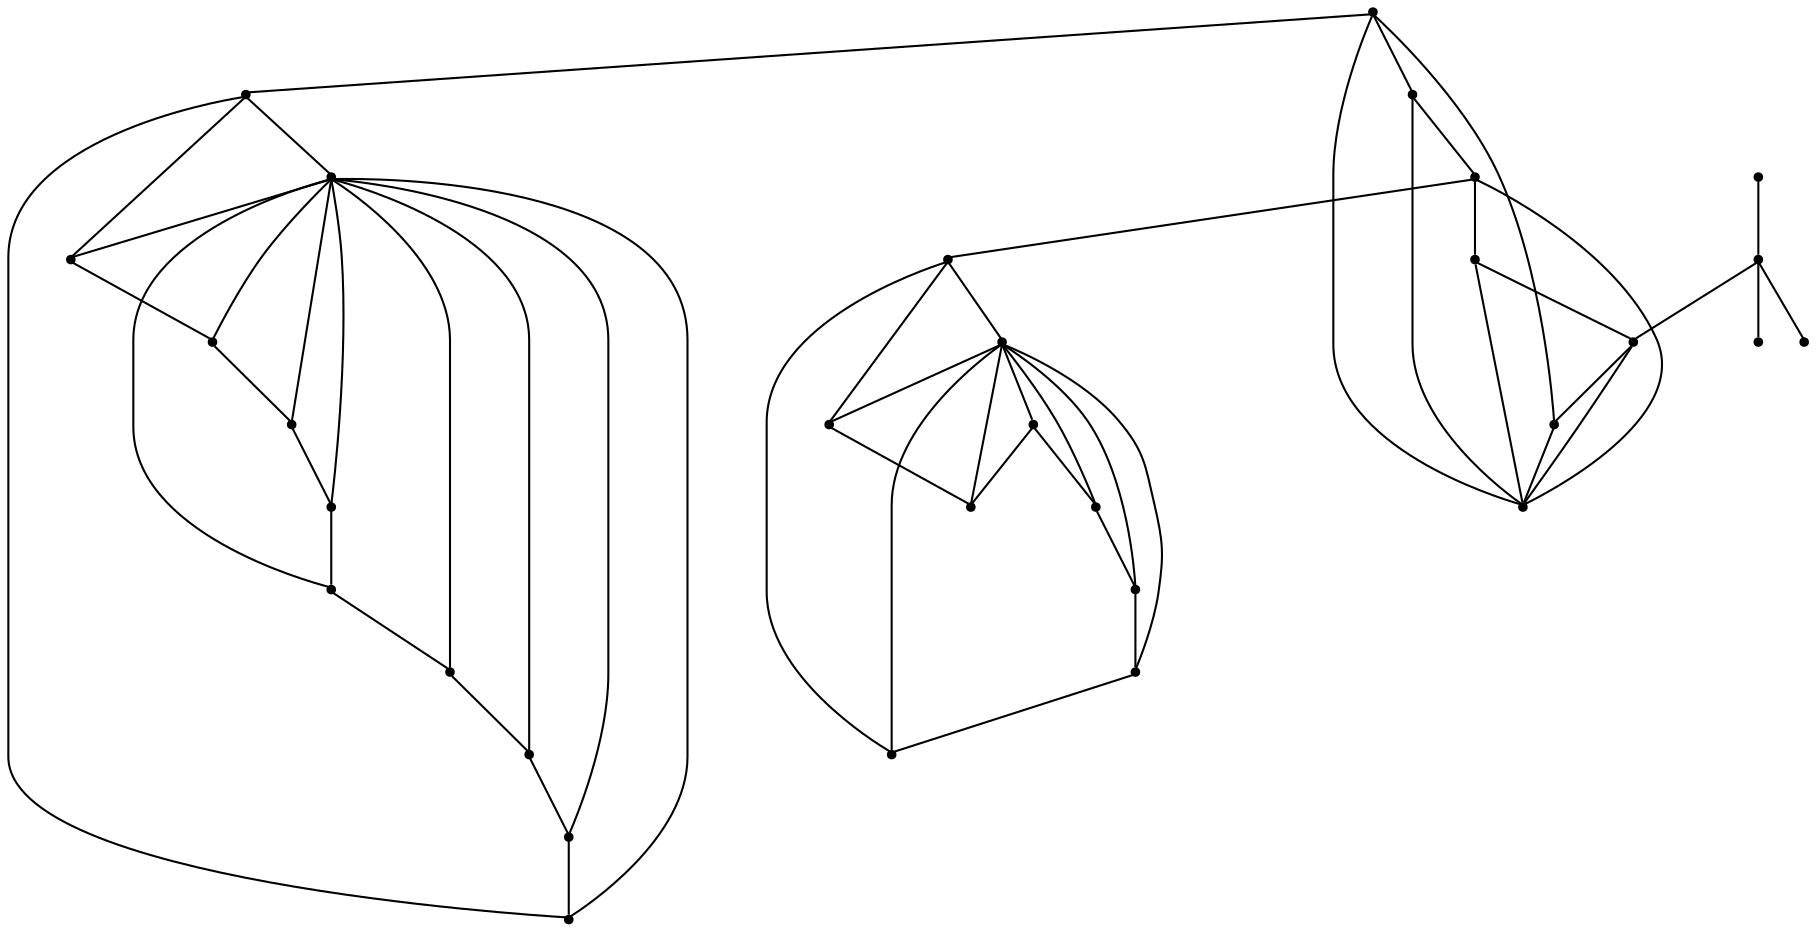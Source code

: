 graph {
  node [shape=point,comment="{\"directed\":false,\"doi\":\"10.1007/978-3-540-70904-6_14\",\"figure\":\"1 (2)\"}"]

  v0 [pos="1252.093332122093,482.99330434491594"]
  v1 [pos="1314.6903615552326,534.2016097038027"]
  v2 [pos="1251.6203488372093,356.8870421378847"]
  v3 [pos="1314.5695403343022,306.7297494539654"]
  v4 [pos="1439.4698128633722,273.68073822349663"]
  v5 [pos="1441.8369549418605,570.0516895581321"]
  v6 [pos="1377.5531340843022,551.0421629874941"]
  v7 [pos="1436.791238190407,520.867208255235"]
  v8 [pos="1378.4782748909884,289.6089430778261"]
  v9 [pos="1411.8813680959302,232.73072601646538"]
  v10 [pos="1403.042214752907,491.17557566653056"]
  v11 [pos="1435.427452761628,320.58905324628313"]
  v12 [pos="1395.6023301235464,353.50467722903056"]
  v13 [pos="1414.3162018531975,604.7318017610944"]
  v14 [pos="1362.4242823401162,229.70681549400445"]
  v15 [pos="1360.1165016351745,487.486000471218"]
  v16 [pos="1343.5582394622093,345.1984918245709"]
  v17 [pos="1320.0132676235467,257.34327993085344"]
  v18 [pos="1314.5174600290698,565.9057494132753"]
  v19 [pos="1331.5893077761627,597.1183018017845"]
  v20 [pos="1330.5735510537793,506.00165090253313"]
  v21 [pos="1369.8652162063954,614.9745182324485"]
  v22 [pos="1300.011632449128,419.71300801923235"]
  v23 [pos="1235.9497093023256,419.96929209719457"]
  v24 [pos="1195.610969295058,368.7662001579042"]
  v25 [pos="1195.4181640625002,471.0828658073183"]
  v26 [pos="1169.7873728197674,419.96929209719457"]
  v27 [pos="1102.5269622093024,418.76098673830785"]
  v28 [pos="1037.868023255814,485.572421166205"]
  v29 [pos="1038.7609556686045,419.32352742841204"]
  v30 [pos="1038.036855014535,352.3704405753847"]

  v0 -- v1 [id="-1",pos="1252.093332122093,482.99330434491594 1263.5142441860464,511.5578846264915 1277.879378633721,521.9160592684186 1314.6903615552326,534.2016097038027"]
  v29 -- v27 [id="-13",pos="1038.7609556686045,419.32352742841204 1102.5269622093024,418.76098673830785 1102.5269622093024,418.76098673830785 1102.5269622093024,418.76098673830785"]
  v27 -- v28 [id="-14",pos="1102.5269622093024,418.76098673830785 1037.868023255814,485.572421166205 1037.868023255814,485.572421166205 1037.868023255814,485.572421166205"]
  v27 -- v26 [id="-16",pos="1102.5269622093024,418.76098673830785 1169.7873728197674,419.96929209719457 1169.7873728197674,419.96929209719457 1169.7873728197674,419.96929209719457"]
  v26 -- v25 [id="-17",pos="1169.7873728197674,419.96929209719457 1195.4181640625002,471.0828658073183 1195.4181640625002,471.0828658073183 1195.4181640625002,471.0828658073183"]
  v26 -- v23 [id="-18",pos="1169.7873728197674,419.96929209719457 1235.9497093023256,419.96929209719457 1235.9497093023256,419.96929209719457 1235.9497093023256,419.96929209719457"]
  v25 -- v23 [id="-19",pos="1195.4181640625002,471.0828658073183 1235.9497093023256,419.96929209719457 1235.9497093023256,419.96929209719457 1235.9497093023256,419.96929209719457"]
  v25 -- v0 [id="-20",pos="1195.4181640625002,471.0828658073183 1252.093332122093,482.99330434491594 1252.093332122093,482.99330434491594 1252.093332122093,482.99330434491594"]
  v24 -- v26 [id="-21",pos="1195.610969295058,368.7662001579042 1169.7873728197674,419.96929209719457 1169.7873728197674,419.96929209719457 1169.7873728197674,419.96929209719457"]
  v24 -- v23 [id="-22",pos="1195.610969295058,368.7662001579042 1235.9497093023256,419.96929209719457 1235.9497093023256,419.96929209719457 1235.9497093023256,419.96929209719457"]
  v23 -- v0 [id="-25",pos="1235.9497093023256,419.96929209719457 1252.093332122093,482.99330434491594 1252.093332122093,482.99330434491594 1252.093332122093,482.99330434491594"]
  v23 -- v2 [id="-27",pos="1235.9497093023256,419.96929209719457 1251.6203488372093,356.8870421378847 1251.6203488372093,356.8870421378847 1251.6203488372093,356.8870421378847"]
  v23 -- v22 [id="-28",pos="1235.9497093023256,419.96929209719457 1300.011632449128,419.71300801923235 1300.011632449128,419.71300801923235 1300.011632449128,419.71300801923235"]
  v2 -- v24 [id="-29",pos="1251.6203488372093,356.8870421378847 1195.610969295058,368.7662001579042 1195.610969295058,368.7662001579042 1195.610969295058,368.7662001579042"]
  v0 -- v22 [id="-32",pos="1252.093332122093,482.99330434491594 1300.011632449128,419.71300801923235 1300.011632449128,419.71300801923235 1300.011632449128,419.71300801923235"]
  v22 -- v2 [id="-33",pos="1300.011632449128,419.71300801923235 1251.6203488372093,356.8870421378847 1251.6203488372093,356.8870421378847 1251.6203488372093,356.8870421378847"]
  v3 -- v8 [id="-35",pos="1314.5695403343022,306.7297494539654 1378.4782748909884,289.6089430778261 1378.4782748909884,289.6089430778261 1378.4782748909884,289.6089430778261"]
  v18 -- v19 [id="-36",pos="1314.5174600290698,565.9057494132753 1331.5893077761627,597.1183018017845 1331.5893077761627,597.1183018017845 1331.5893077761627,597.1183018017845"]
  v18 -- v1 [id="-37",pos="1314.5174600290698,565.9057494132753 1314.6903615552326,534.2016097038027 1314.6903615552326,534.2016097038027 1314.6903615552326,534.2016097038027"]
  v1 -- v6 [id="-38",pos="1314.6903615552326,534.2016097038027 1377.5531340843022,551.0421629874941 1377.5531340843022,551.0421629874941 1377.5531340843022,551.0421629874941"]
  v17 -- v3 [id="-42",pos="1320.0132676235467,257.34327993085344 1314.5695403343022,306.7297494539654 1314.5695403343022,306.7297494539654 1314.5695403343022,306.7297494539654"]
  v17 -- v8 [id="-43",pos="1320.0132676235467,257.34327993085344 1378.4782748909884,289.6089430778261 1378.4782748909884,289.6089430778261 1378.4782748909884,289.6089430778261"]
  v20 -- v6 [id="-44",pos="1330.5735510537793,506.00165090253313 1377.5531340843022,551.0421629874941 1377.5531340843022,551.0421629874941 1377.5531340843022,551.0421629874941"]
  v20 -- v1 [id="-45",pos="1330.5735510537793,506.00165090253313 1314.6903615552326,534.2016097038027 1314.6903615552326,534.2016097038027 1314.6903615552326,534.2016097038027"]
  v19 -- v6 [id="-46",pos="1331.5893077761627,597.1183018017845 1377.5531340843022,551.0421629874941 1377.5531340843022,551.0421629874941 1377.5531340843022,551.0421629874941"]
  v19 -- v21 [id="-47",pos="1331.5893077761627,597.1183018017845 1369.8652162063954,614.9745182324485 1369.8652162063954,614.9745182324485 1369.8652162063954,614.9745182324485"]
  v16 -- v3 [id="-48",pos="1343.5582394622093,345.1984918245709 1314.5695403343022,306.7297494539654 1314.5695403343022,306.7297494539654 1314.5695403343022,306.7297494539654"]
  v16 -- v12 [id="-49",pos="1343.5582394622093,345.1984918245709 1395.6023301235464,353.50467722903056 1395.6023301235464,353.50467722903056 1395.6023301235464,353.50467722903056"]
  v2 -- v3 [id="-50",pos="1251.6203488372093,356.8870421378847 1264.7018531976744,327.8786854077415 1279.1421511627907,317.8620533276634 1314.5695403343022,306.7297494539654"]
  v15 -- v20 [id="-52",pos="1360.1165016351745,487.486000471218 1330.5735510537793,506.00165090253313 1330.5735510537793,506.00165090253313 1330.5735510537793,506.00165090253313"]
  v15 -- v6 [id="-53",pos="1360.1165016351745,487.486000471218 1377.5531340843022,551.0421629874941 1377.5531340843022,551.0421629874941 1377.5531340843022,551.0421629874941"]
  v14 -- v8 [id="-54",pos="1362.4242823401162,229.70681549400445 1378.4782748909884,289.6089430778261 1378.4782748909884,289.6089430778261 1378.4782748909884,289.6089430778261"]
  v14 -- v17 [id="-55",pos="1362.4242823401162,229.70681549400445 1320.0132676235467,257.34327993085344 1320.0132676235467,257.34327993085344 1320.0132676235467,257.34327993085344"]
  v21 -- v13 [id="-56",pos="1369.8652162063954,614.9745182324485 1414.3162018531975,604.7318017610944 1414.3162018531975,604.7318017610944 1414.3162018531975,604.7318017610944"]
  v21 -- v6 [id="-57",pos="1369.8652162063954,614.9745182324485 1377.5531340843022,551.0421629874941 1377.5531340843022,551.0421629874941 1377.5531340843022,551.0421629874941"]
  v6 -- v5 [id="-59",pos="1377.5531340843022,551.0421629874941 1441.8369549418605,570.0516895581321 1441.8369549418605,570.0516895581321 1441.8369549418605,570.0516895581321"]
  v6 -- v7 [id="-60",pos="1377.5531340843022,551.0421629874941 1436.791238190407,520.867208255235 1436.791238190407,520.867208255235 1436.791238190407,520.867208255235"]
  v6 -- v13 [id="-61",pos="1377.5531340843022,551.0421629874941 1414.3162018531975,604.7318017610944 1414.3162018531975,604.7318017610944 1414.3162018531975,604.7318017610944"]
  v6 -- v10 [id="-63",pos="1377.5531340843022,551.0421629874941 1403.042214752907,491.17557566653056 1403.042214752907,491.17557566653056 1403.042214752907,491.17557566653056"]
  v6 -- v18 [id="-65",pos="1377.5531340843022,551.0421629874941 1314.5174600290698,565.9057494132753 1314.5174600290698,565.9057494132753 1314.5174600290698,565.9057494132753"]
  v8 -- v9 [id="-68",pos="1378.4782748909884,289.6089430778261 1411.8813680959302,232.73072601646538 1411.8813680959302,232.73072601646538 1411.8813680959302,232.73072601646538"]
  v8 -- v16 [id="-71",pos="1378.4782748909884,289.6089430778261 1343.5582394622093,345.1984918245709 1343.5582394622093,345.1984918245709 1343.5582394622093,345.1984918245709"]
  v8 -- v11 [id="-72",pos="1378.4782748909884,289.6089430778261 1435.427452761628,320.58905324628313 1435.427452761628,320.58905324628313 1435.427452761628,320.58905324628313"]
  v8 -- v4 [id="-73",pos="1378.4782748909884,289.6089430778261 1439.4698128633722,273.68073822349663 1439.4698128633722,273.68073822349663 1439.4698128633722,273.68073822349663"]
  v12 -- v8 [id="-76",pos="1395.6023301235464,353.50467722903056 1378.4782748909884,289.6089430778261 1378.4782748909884,289.6089430778261 1378.4782748909884,289.6089430778261"]
  v10 -- v15 [id="-80",pos="1403.042214752907,491.17557566653056 1360.1165016351745,487.486000471218 1360.1165016351745,487.486000471218 1360.1165016351745,487.486000471218"]
  v9 -- v14 [id="-82",pos="1411.8813680959302,232.73072601646538 1362.4242823401162,229.70681549400445 1362.4242823401162,229.70681549400445 1362.4242823401162,229.70681549400445"]
  v13 -- v5 [id="-84",pos="1414.3162018531975,604.7318017610944 1441.8369549418605,570.0516895581321 1441.8369549418605,570.0516895581321 1441.8369549418605,570.0516895581321"]
  v11 -- v12 [id="-86",pos="1435.427452761628,320.58905324628313 1395.6023301235464,353.50467722903056 1395.6023301235464,353.50467722903056 1395.6023301235464,353.50467722903056"]
  v11 -- v4 [id="-87",pos="1435.427452761628,320.58905324628313 1439.4698128633722,273.68073822349663 1439.4698128633722,273.68073822349663 1439.4698128633722,273.68073822349663"]
  v7 -- v10 [id="-89",pos="1436.791238190407,520.867208255235 1403.042214752907,491.17557566653056 1403.042214752907,491.17557566653056 1403.042214752907,491.17557566653056"]
  v4 -- v9 [id="-90",pos="1439.4698128633722,273.68073822349663 1411.8813680959302,232.73072601646538 1411.8813680959302,232.73072601646538 1411.8813680959302,232.73072601646538"]
  v5 -- v7 [id="-92",pos="1441.8369549418605,570.0516895581321 1436.791238190407,520.867208255235 1436.791238190407,520.867208255235 1436.791238190407,520.867208255235"]
  v27 -- v30 [id="-15",pos="1102.5269622093024,418.76098673830785 1038.036855014535,352.3704405753847 1038.036855014535,352.3704405753847 1038.036855014535,352.3704405753847"]
}